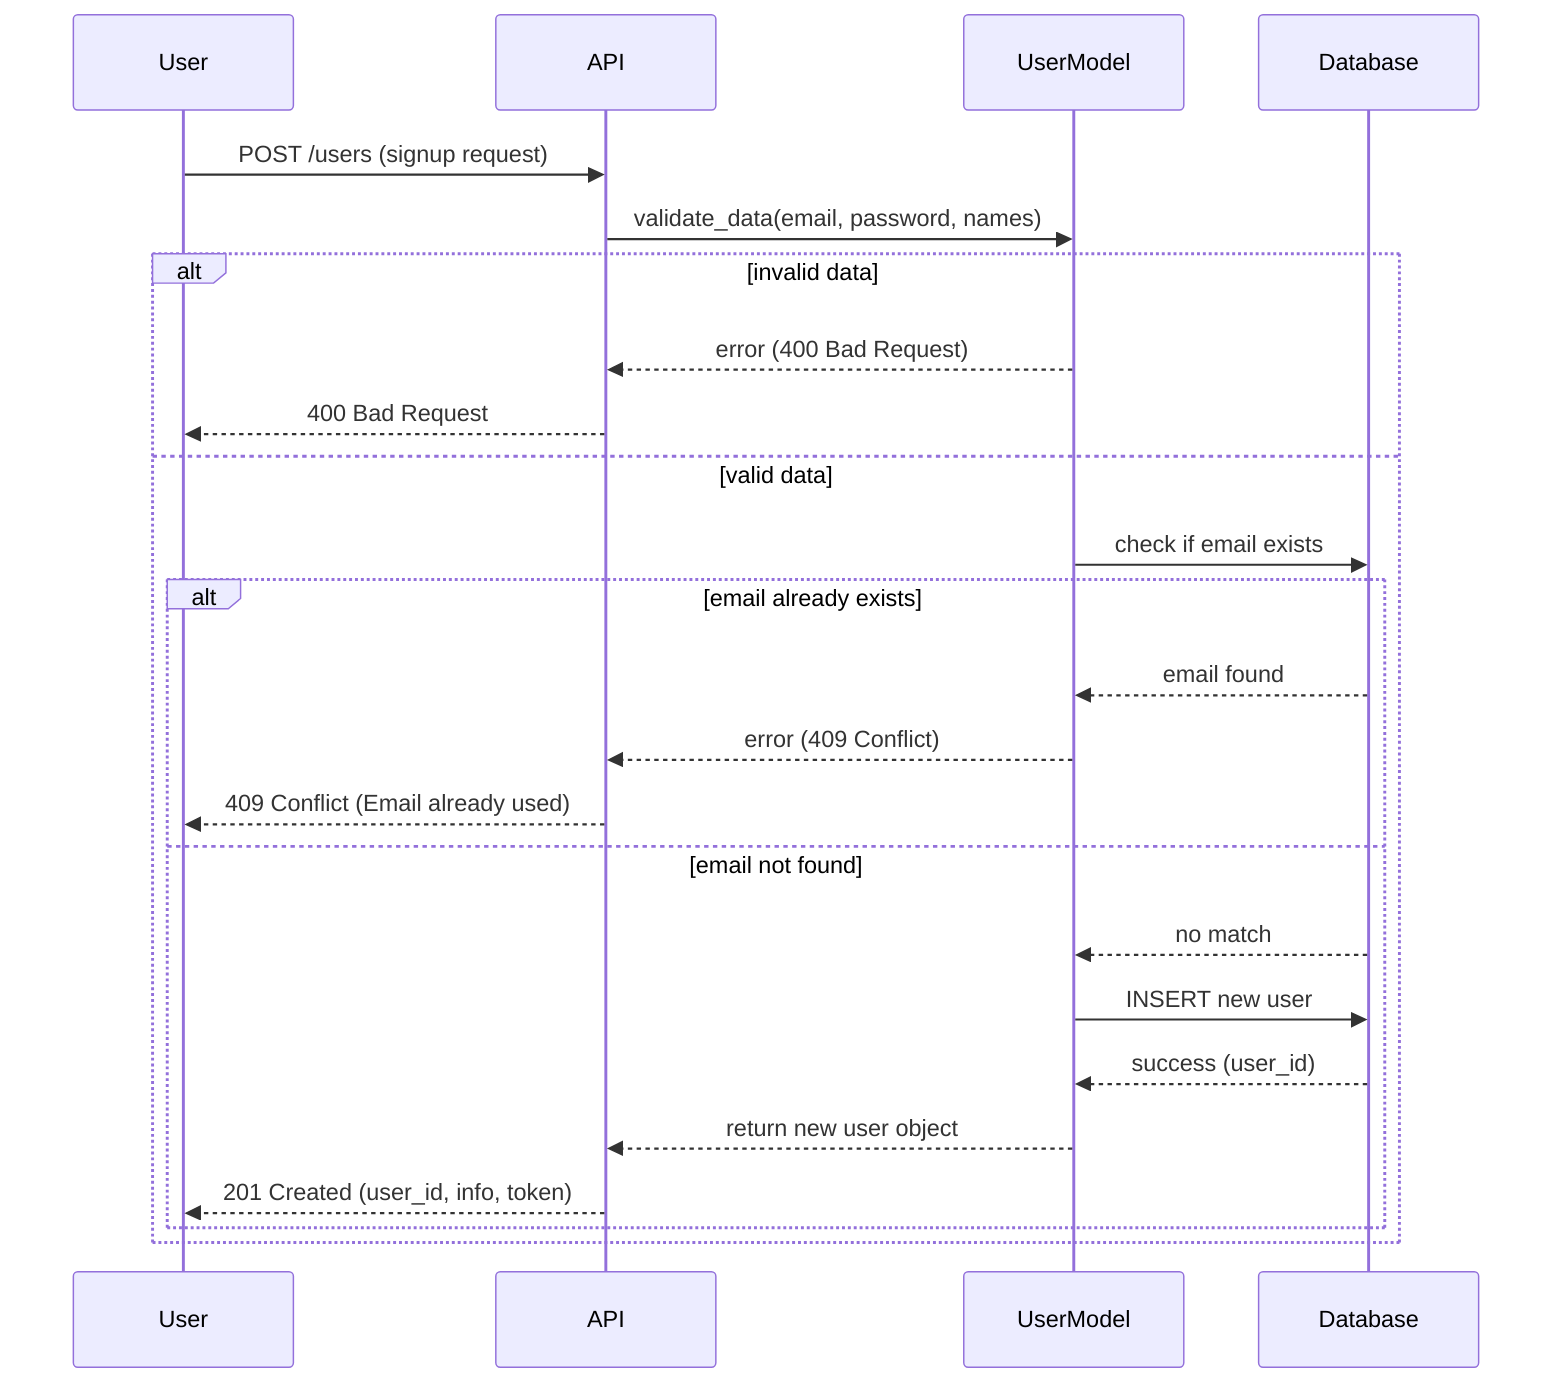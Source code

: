 sequenceDiagram
  participant Client as User
  participant API as API
  participant UserModel as UserModel
  participant Database as Database

  Client ->> API: POST /users (signup request)
  API ->> UserModel: validate_data(email, password, names)
  alt invalid data
    UserModel -->> API: error (400 Bad Request)
    API -->> Client: 400 Bad Request
  else valid data
    UserModel ->> Database: check if email exists
    alt email already exists
      Database -->> UserModel: email found
      UserModel -->> API: error (409 Conflict)
      API -->> Client: 409 Conflict (Email already used)
    else email not found
      Database -->> UserModel: no match
      UserModel ->> Database: INSERT new user
      Database -->> UserModel: success (user_id)
      UserModel -->> API: return new user object
      API -->> Client: 201 Created (user_id, info, token)
    end
  end